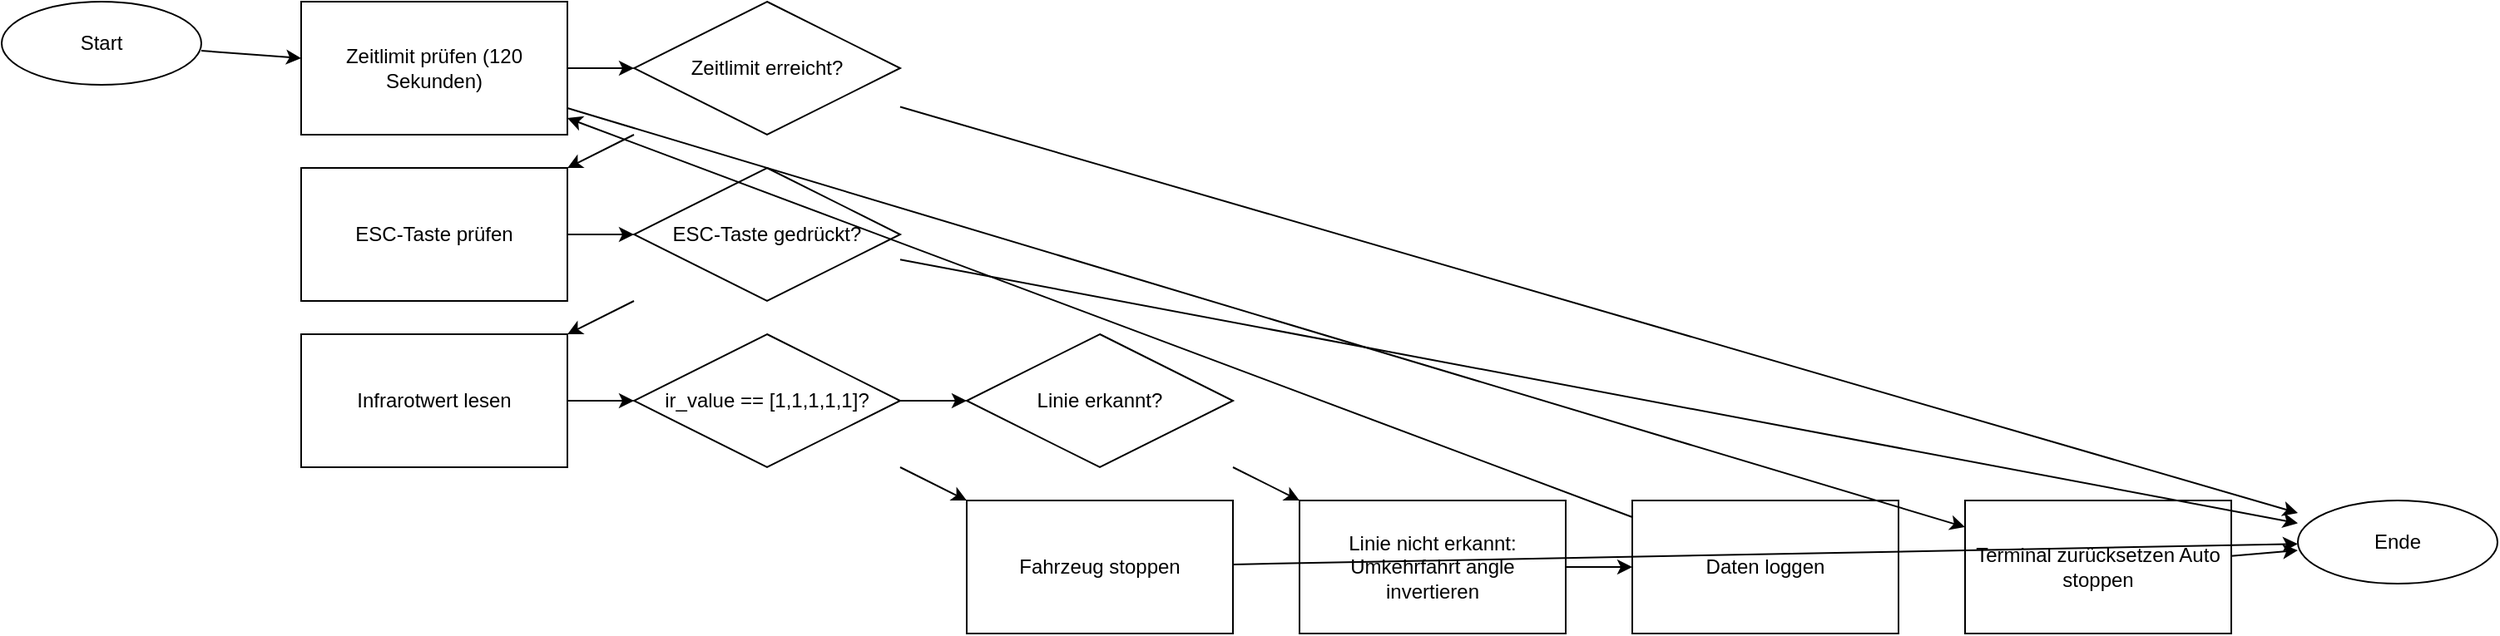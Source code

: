 <mxfile>
<diagram name="Ablaufdiagramm">
<mxGraphModel dx="0" dy="0" grid="1" gridSize="10" guides="1">
<root>
<mxCell id="0"/>
<mxCell id="1" parent="0"/>
<mxCell id="Start" value="Start" style="shape=ellipse;whiteSpace=wrap;html=1;" vertex="1" parent="1">
<mxGeometry x="20" y="20" width="120" height="50" as="geometry"/>
</mxCell>
<mxCell id="CheckTime" value="Zeitlimit prüfen (120 Sekunden)" style="shape=rectangle;whiteSpace=wrap;html=1;" vertex="1" parent="1">
<mxGeometry x="200" y="20" width="160" height="80" as="geometry"/>
</mxCell>
<mxCell id="TimeExceeded" value="Zeitlimit erreicht?" style="shape=rhombus;whiteSpace=wrap;html=1;" vertex="1" parent="1">
<mxGeometry x="400" y="20" width="160" height="80" as="geometry"/>
</mxCell>
<mxCell id="CheckESC" value="ESC-Taste prüfen" style="shape=rectangle;whiteSpace=wrap;html=1;" vertex="1" parent="1">
<mxGeometry x="200" y="120" width="160" height="80" as="geometry"/>
</mxCell>
<mxCell id="ESCPressed" value="ESC-Taste gedrückt?" style="shape=rhombus;whiteSpace=wrap;html=1;" vertex="1" parent="1">
<mxGeometry x="400" y="120" width="160" height="80" as="geometry"/>
</mxCell>
<mxCell id="ReadIR" value="Infrarotwert lesen" style="shape=rectangle;whiteSpace=wrap;html=1;" vertex="1" parent="1">
<mxGeometry x="200" y="220" width="160" height="80" as="geometry"/>
</mxCell>
<mxCell id="IRStop" value="ir_value == [1,1,1,1,1]?" style="shape=rhombus;whiteSpace=wrap;html=1;" vertex="1" parent="1">
<mxGeometry x="400" y="220" width="160" height="80" as="geometry"/>
</mxCell>
<mxCell id="LineNotDetected" value="Linie erkannt?" style="shape=rhombus;whiteSpace=wrap;html=1;" vertex="1" parent="1">
<mxGeometry x="600" y="220" width="160" height="80" as="geometry"/>
</mxCell>
<mxCell id="StopCar" value="Fahrzeug stoppen" style="shape=rectangle;whiteSpace=wrap;html=1;" vertex="1" parent="1">
<mxGeometry x="600" y="320" width="160" height="80" as="geometry"/>
</mxCell>
<mxCell id="Reverse" value="Linie nicht erkannt: Umkehrfahrt angle invertieren" style="shape=rectangle;whiteSpace=wrap;html=1;" vertex="1" parent="1">
<mxGeometry x="800" y="320" width="160" height="80" as="geometry"/>
</mxCell>
<mxCell id="LogData" value="Daten loggen" style="shape=rectangle;whiteSpace=wrap;html=1;" vertex="1" parent="1">
<mxGeometry x="1000" y="320" width="160" height="80" as="geometry"/>
</mxCell>
<mxCell id="Restore" value="Terminal zurücksetzen Auto stoppen" style="shape=rectangle;whiteSpace=wrap;html=1;" vertex="1" parent="1">
<mxGeometry x="1200" y="320" width="160" height="80" as="geometry"/>
</mxCell>
<mxCell id="End" value="Ende" style="shape=ellipse;whiteSpace=wrap;html=1;" vertex="1" parent="1">
<mxGeometry x="1400" y="320" width="120" height="50" as="geometry"/>
</mxCell>
<mxCell id="14" edge="1" source="Start" target="CheckTime" parent="1">
<mxGeometry relative="1" as="geometry"/>
</mxCell>
<mxCell id="15" edge="1" source="CheckTime" target="TimeExceeded" parent="1">
<mxGeometry relative="1" as="geometry"/>
</mxCell>
<mxCell id="16" edge="1" source="TimeExceeded" target="End" parent="1">
<mxGeometry relative="1" as="geometry"/>
</mxCell>
<mxCell id="17" edge="1" source="TimeExceeded" target="CheckESC" parent="1">
<mxGeometry relative="1" as="geometry"/>
</mxCell>
<mxCell id="18" edge="1" source="CheckESC" target="ESCPressed" parent="1">
<mxGeometry relative="1" as="geometry"/>
</mxCell>
<mxCell id="19" edge="1" source="ESCPressed" target="End" parent="1">
<mxGeometry relative="1" as="geometry"/>
</mxCell>
<mxCell id="20" edge="1" source="ESCPressed" target="ReadIR" parent="1">
<mxGeometry relative="1" as="geometry"/>
</mxCell>
<mxCell id="21" edge="1" source="ReadIR" target="IRStop" parent="1">
<mxGeometry relative="1" as="geometry"/>
</mxCell>
<mxCell id="22" edge="1" source="IRStop" target="StopCar" parent="1">
<mxGeometry relative="1" as="geometry"/>
</mxCell>
<mxCell id="23" edge="1" source="IRStop" target="LineNotDetected" parent="1">
<mxGeometry relative="1" as="geometry"/>
</mxCell>
<mxCell id="24" edge="1" source="LineNotDetected" target="Reverse" parent="1">
<mxGeometry relative="1" as="geometry"/>
</mxCell>
<mxCell id="25" edge="1" source="Reverse" target="LogData" parent="1">
<mxGeometry relative="1" as="geometry"/>
</mxCell>
<mxCell id="26" edge="1" source="LogData" target="CheckTime" parent="1">
<mxGeometry relative="1" as="geometry"/>
</mxCell>
<mxCell id="27" edge="1" source="StopCar" target="End" parent="1">
<mxGeometry relative="1" as="geometry"/>
</mxCell>
<mxCell id="28" edge="1" source="CheckTime" target="Restore" parent="1">
<mxGeometry relative="1" as="geometry"/>
</mxCell>
<mxCell id="29" edge="1" source="Restore" target="End" parent="1">
<mxGeometry relative="1" as="geometry"/>
</mxCell>
</root>
</mxGraphModel>
</diagram>
</mxfile>
